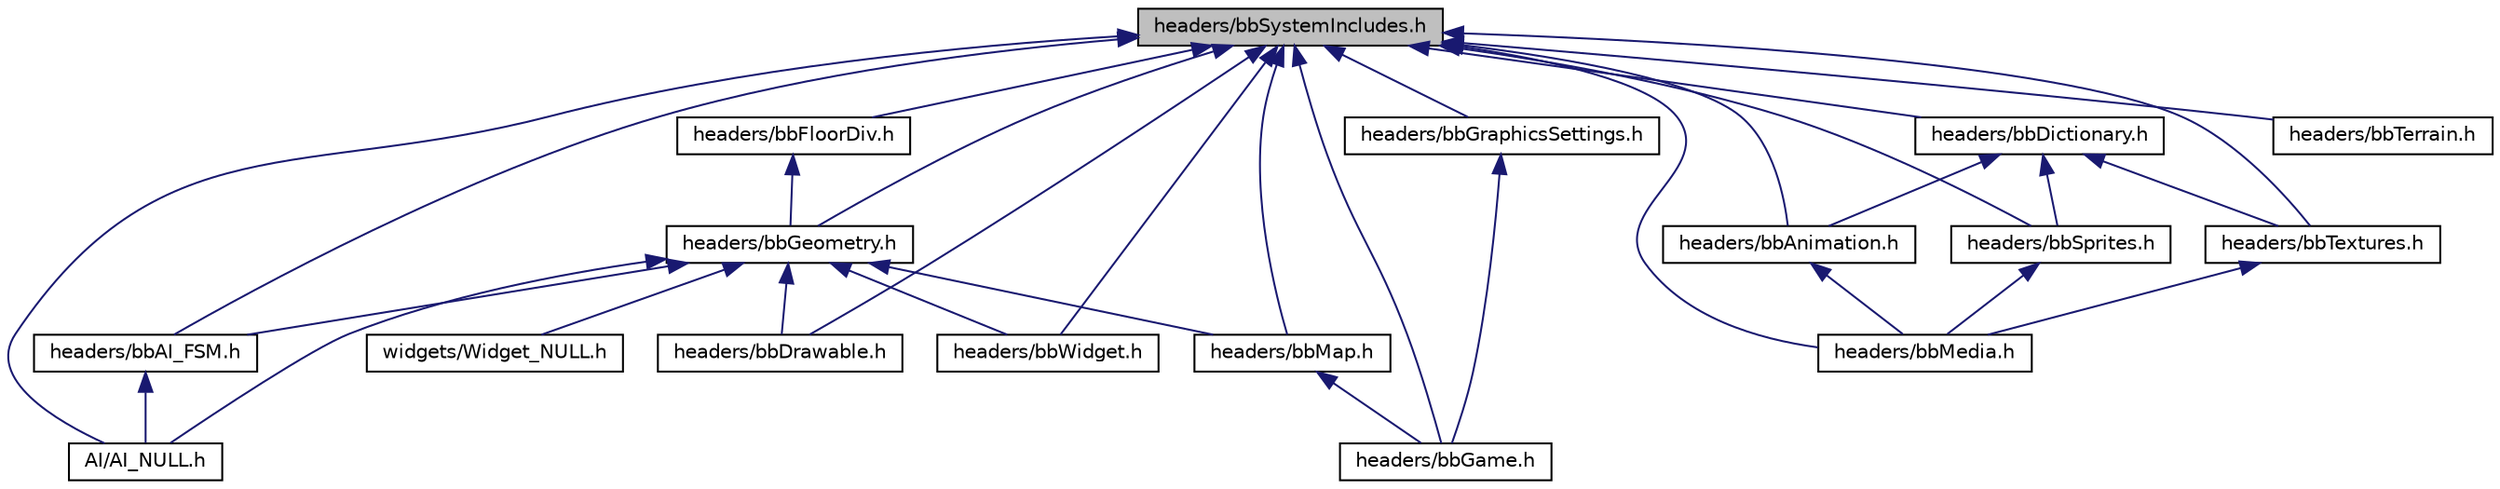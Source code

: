 digraph "headers/bbSystemIncludes.h"
{
 // LATEX_PDF_SIZE
  edge [fontname="Helvetica",fontsize="10",labelfontname="Helvetica",labelfontsize="10"];
  node [fontname="Helvetica",fontsize="10",shape=record];
  Node1 [label="headers/bbSystemIncludes.h",height=0.2,width=0.4,color="black", fillcolor="grey75", style="filled", fontcolor="black",tooltip="bbGame is the root of all data stored by the game."];
  Node1 -> Node2 [dir="back",color="midnightblue",fontsize="10",style="solid",fontname="Helvetica"];
  Node2 [label="AI/AI_NULL.h",height=0.2,width=0.4,color="black", fillcolor="white", style="filled",URL="$AI__NULL_8h.html",tooltip="The functions in this folder define the behavior of an object with class bbAI_FSM and type NULL."];
  Node1 -> Node3 [dir="back",color="midnightblue",fontsize="10",style="solid",fontname="Helvetica"];
  Node3 [label="headers/bbAI_FSM.h",height=0.2,width=0.4,color="black", fillcolor="white", style="filled",URL="$bbAI__FSM_8h.html",tooltip="A bbAI_FSM (Finite State Machine) contains the code to control behaviours of things in-game."];
  Node3 -> Node2 [dir="back",color="midnightblue",fontsize="10",style="solid",fontname="Helvetica"];
  Node1 -> Node4 [dir="back",color="midnightblue",fontsize="10",style="solid",fontname="Helvetica"];
  Node4 [label="headers/bbAnimation.h",height=0.2,width=0.4,color="black", fillcolor="white", style="filled",URL="$bbAnimation_8h.html",tooltip=" "];
  Node4 -> Node5 [dir="back",color="midnightblue",fontsize="10",style="solid",fontname="Helvetica"];
  Node5 [label="headers/bbMedia.h",height=0.2,width=0.4,color="black", fillcolor="white", style="filled",URL="$bbMedia_8h.html",tooltip="bbMedia stores all of the graphics, etc needed to display everything drawn to the screen,..."];
  Node1 -> Node6 [dir="back",color="midnightblue",fontsize="10",style="solid",fontname="Helvetica"];
  Node6 [label="headers/bbDictionary.h",height=0.2,width=0.4,color="black", fillcolor="white", style="filled",URL="$bbDictionary_8h.html",tooltip="bbDictionary stores a number of key-value pairs for fast lookup. Keys should be up to 32 characters...."];
  Node6 -> Node4 [dir="back",color="midnightblue",fontsize="10",style="solid",fontname="Helvetica"];
  Node6 -> Node7 [dir="back",color="midnightblue",fontsize="10",style="solid",fontname="Helvetica"];
  Node7 [label="headers/bbSprites.h",height=0.2,width=0.4,color="black", fillcolor="white", style="filled",URL="$bbSprites_8h.html",tooltip="sfSprite is the basic object drawn to the viewport"];
  Node7 -> Node5 [dir="back",color="midnightblue",fontsize="10",style="solid",fontname="Helvetica"];
  Node6 -> Node8 [dir="back",color="midnightblue",fontsize="10",style="solid",fontname="Helvetica"];
  Node8 [label="headers/bbTextures.h",height=0.2,width=0.4,color="black", fillcolor="white", style="filled",URL="$bbTextures_8h.html",tooltip="sfTexture is define in SFML as raw pixel data bbTextures is a container for sfTextures"];
  Node8 -> Node5 [dir="back",color="midnightblue",fontsize="10",style="solid",fontname="Helvetica"];
  Node1 -> Node9 [dir="back",color="midnightblue",fontsize="10",style="solid",fontname="Helvetica"];
  Node9 [label="headers/bbDrawable.h",height=0.2,width=0.4,color="black", fillcolor="white", style="filled",URL="$bbDrawable_8h.html",tooltip="bbGame is the root of all data stored by the game."];
  Node1 -> Node10 [dir="back",color="midnightblue",fontsize="10",style="solid",fontname="Helvetica"];
  Node10 [label="headers/bbFloorDiv.h",height=0.2,width=0.4,color="black", fillcolor="white", style="filled",URL="$bbFloorDiv_8h.html",tooltip="bbFloorDiv contains functions for integer division, rounding toward negative infinity."];
  Node10 -> Node11 [dir="back",color="midnightblue",fontsize="10",style="solid",fontname="Helvetica"];
  Node11 [label="headers/bbGeometry.h",height=0.2,width=0.4,color="black", fillcolor="white", style="filled",URL="$bbGeometry_8h.html",tooltip="This file describes data types and methods for dealing with 3d map coordinates and 2d screen coordina..."];
  Node11 -> Node2 [dir="back",color="midnightblue",fontsize="10",style="solid",fontname="Helvetica"];
  Node11 -> Node3 [dir="back",color="midnightblue",fontsize="10",style="solid",fontname="Helvetica"];
  Node11 -> Node9 [dir="back",color="midnightblue",fontsize="10",style="solid",fontname="Helvetica"];
  Node11 -> Node12 [dir="back",color="midnightblue",fontsize="10",style="solid",fontname="Helvetica"];
  Node12 [label="headers/bbMap.h",height=0.2,width=0.4,color="black", fillcolor="white", style="filled",URL="$bbMap_8h.html",tooltip="bbMap stores all the game data pertaining to one map in the game. There should be enough data provide..."];
  Node12 -> Node13 [dir="back",color="midnightblue",fontsize="10",style="solid",fontname="Helvetica"];
  Node13 [label="headers/bbGame.h",height=0.2,width=0.4,color="black", fillcolor="white", style="filled",URL="$bbGame_8h.html",tooltip="bbGame is the root of all data stored by the game."];
  Node11 -> Node14 [dir="back",color="midnightblue",fontsize="10",style="solid",fontname="Helvetica"];
  Node14 [label="headers/bbWidget.h",height=0.2,width=0.4,color="black", fillcolor="white", style="filled",URL="$bbWidget_8h.html",tooltip="bbWidget includes things like menus and buttons. Each widget owns a list of subwidgets and widgets ar..."];
  Node11 -> Node15 [dir="back",color="midnightblue",fontsize="10",style="solid",fontname="Helvetica"];
  Node15 [label="widgets/Widget_NULL.h",height=0.2,width=0.4,color="black", fillcolor="white", style="filled",URL="$Widget__NULL_8h.html",tooltip="The functions in this folder define the behavior of an object with class bbWidget and type NULL."];
  Node1 -> Node13 [dir="back",color="midnightblue",fontsize="10",style="solid",fontname="Helvetica"];
  Node1 -> Node11 [dir="back",color="midnightblue",fontsize="10",style="solid",fontname="Helvetica"];
  Node1 -> Node16 [dir="back",color="midnightblue",fontsize="10",style="solid",fontname="Helvetica"];
  Node16 [label="headers/bbGraphicsSettings.h",height=0.2,width=0.4,color="black", fillcolor="white", style="filled",URL="$bbGraphicsSettings_8h.html",tooltip="bbGraphicsSettings contains data pertaining to the window the game is being displayed in"];
  Node16 -> Node13 [dir="back",color="midnightblue",fontsize="10",style="solid",fontname="Helvetica"];
  Node1 -> Node12 [dir="back",color="midnightblue",fontsize="10",style="solid",fontname="Helvetica"];
  Node1 -> Node5 [dir="back",color="midnightblue",fontsize="10",style="solid",fontname="Helvetica"];
  Node1 -> Node7 [dir="back",color="midnightblue",fontsize="10",style="solid",fontname="Helvetica"];
  Node1 -> Node17 [dir="back",color="midnightblue",fontsize="10",style="solid",fontname="Helvetica"];
  Node17 [label="headers/bbTerrain.h",height=0.2,width=0.4,color="black", fillcolor="white", style="filled",URL="$bbTerrain_8h.html",tooltip="bbGame is the root of all data stored by the game."];
  Node1 -> Node8 [dir="back",color="midnightblue",fontsize="10",style="solid",fontname="Helvetica"];
  Node1 -> Node14 [dir="back",color="midnightblue",fontsize="10",style="solid",fontname="Helvetica"];
}
